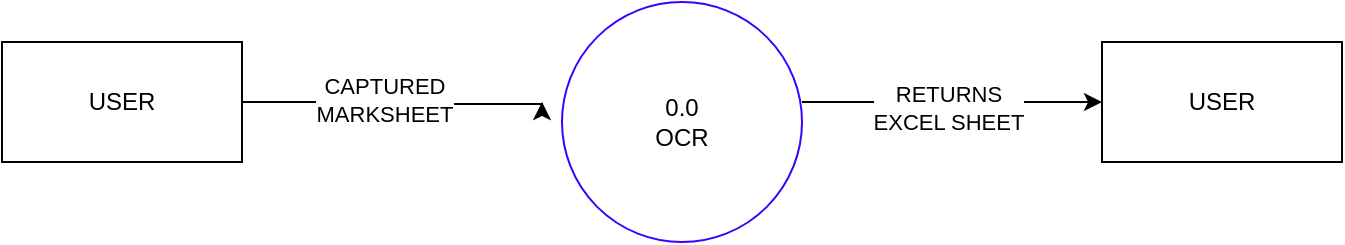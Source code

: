 <mxfile version="24.2.2" type="device">
  <diagram name="Page-1" id="ptGT10x4MBkrm0GtYfOt">
    <mxGraphModel dx="1050" dy="596" grid="1" gridSize="10" guides="1" tooltips="1" connect="1" arrows="1" fold="1" page="1" pageScale="1" pageWidth="850" pageHeight="1100" math="0" shadow="0">
      <root>
        <mxCell id="0" />
        <mxCell id="1" parent="0" />
        <mxCell id="DPLYXIbTDX89WcI7YAck-5" style="edgeStyle=orthogonalEdgeStyle;rounded=0;orthogonalLoop=1;jettySize=auto;html=1;exitX=1;exitY=0.5;exitDx=0;exitDy=0;" edge="1" parent="1" source="DPLYXIbTDX89WcI7YAck-1">
          <mxGeometry relative="1" as="geometry">
            <mxPoint x="370" y="290" as="targetPoint" />
            <Array as="points">
              <mxPoint x="295" y="290" />
              <mxPoint x="295" y="291" />
            </Array>
          </mxGeometry>
        </mxCell>
        <mxCell id="DPLYXIbTDX89WcI7YAck-11" value="CAPTURED&lt;div&gt;MARKSHEET&lt;/div&gt;" style="edgeLabel;html=1;align=center;verticalAlign=middle;resizable=0;points=[];" vertex="1" connectable="0" parent="DPLYXIbTDX89WcI7YAck-5">
          <mxGeometry x="-0.075" y="1" relative="1" as="geometry">
            <mxPoint as="offset" />
          </mxGeometry>
        </mxCell>
        <mxCell id="DPLYXIbTDX89WcI7YAck-1" value="USER" style="rounded=0;whiteSpace=wrap;html=1;" vertex="1" parent="1">
          <mxGeometry x="100" y="260" width="120" height="60" as="geometry" />
        </mxCell>
        <mxCell id="DPLYXIbTDX89WcI7YAck-2" value="USER" style="rounded=0;whiteSpace=wrap;html=1;" vertex="1" parent="1">
          <mxGeometry x="650" y="260" width="120" height="60" as="geometry" />
        </mxCell>
        <mxCell id="DPLYXIbTDX89WcI7YAck-3" value="0.0&lt;div&gt;OCR&lt;/div&gt;" style="ellipse;whiteSpace=wrap;html=1;aspect=fixed;strokeColor=#3C00FF;" vertex="1" parent="1">
          <mxGeometry x="380" y="240" width="120" height="120" as="geometry" />
        </mxCell>
        <mxCell id="DPLYXIbTDX89WcI7YAck-4" value="" style="endArrow=classic;html=1;rounded=0;entryX=0;entryY=0.5;entryDx=0;entryDy=0;exitX=1;exitY=0.417;exitDx=0;exitDy=0;exitPerimeter=0;" edge="1" parent="1" source="DPLYXIbTDX89WcI7YAck-3" target="DPLYXIbTDX89WcI7YAck-2">
          <mxGeometry width="50" height="50" relative="1" as="geometry">
            <mxPoint x="400" y="330" as="sourcePoint" />
            <mxPoint x="450" y="280" as="targetPoint" />
            <Array as="points" />
          </mxGeometry>
        </mxCell>
        <mxCell id="DPLYXIbTDX89WcI7YAck-7" value="RETURNS&lt;div&gt;EXCEL SHEET&lt;/div&gt;" style="edgeLabel;html=1;align=center;verticalAlign=middle;resizable=0;points=[];" vertex="1" connectable="0" parent="DPLYXIbTDX89WcI7YAck-4">
          <mxGeometry x="-0.029" y="-3" relative="1" as="geometry">
            <mxPoint as="offset" />
          </mxGeometry>
        </mxCell>
      </root>
    </mxGraphModel>
  </diagram>
</mxfile>
